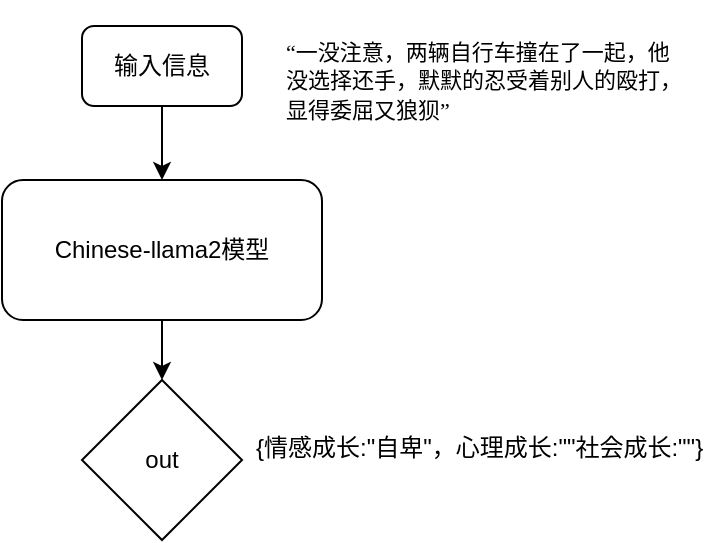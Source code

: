 <mxfile version="24.4.4" type="github">
  <diagram name="第 1 页" id="l0GM3ubODpSvcWgnpvx4">
    <mxGraphModel dx="1050" dy="493" grid="1" gridSize="10" guides="1" tooltips="1" connect="1" arrows="1" fold="1" page="1" pageScale="1" pageWidth="827" pageHeight="1169" math="0" shadow="0">
      <root>
        <mxCell id="0" />
        <mxCell id="1" parent="0" />
        <mxCell id="x-i82kJ57RAzi7ihHAsF-1" value="输入信息" style="rounded=1;whiteSpace=wrap;html=1;fontSize=12;glass=0;strokeWidth=1;shadow=0;" vertex="1" parent="1">
          <mxGeometry x="330" y="13" width="80" height="40" as="geometry" />
        </mxCell>
        <mxCell id="x-i82kJ57RAzi7ihHAsF-2" value="Chinese-llama2模型" style="rounded=1;whiteSpace=wrap;html=1;fontSize=12;glass=0;strokeWidth=1;shadow=0;" vertex="1" parent="1">
          <mxGeometry x="290" y="90" width="160" height="70" as="geometry" />
        </mxCell>
        <mxCell id="x-i82kJ57RAzi7ihHAsF-3" value="" style="endArrow=classic;html=1;rounded=0;exitX=0.5;exitY=1;exitDx=0;exitDy=0;" edge="1" parent="1" source="x-i82kJ57RAzi7ihHAsF-1" target="x-i82kJ57RAzi7ihHAsF-2">
          <mxGeometry width="50" height="50" relative="1" as="geometry">
            <mxPoint x="390" y="280" as="sourcePoint" />
            <mxPoint x="440" y="230" as="targetPoint" />
          </mxGeometry>
        </mxCell>
        <mxCell id="x-i82kJ57RAzi7ihHAsF-4" value="&lt;p class=&quot;MsoNormal&quot;&gt;&lt;font style=&quot;font-size: 11px;&quot;&gt;&lt;span style=&quot;font-family: 宋体;&quot;&gt;&lt;font style=&quot;&quot; face=&quot;宋体&quot;&gt;“&lt;/font&gt;&lt;/span&gt;&lt;span style=&quot;font-family: 宋体;&quot;&gt;&lt;font face=&quot;宋体&quot;&gt;一没注意，两辆自行车撞在了一起，他没选择还手，默默的忍受着别人的殴打，显得委屈又狼狈&lt;/font&gt;&lt;/span&gt;&lt;span style=&quot;font-family: 宋体;&quot;&gt;&lt;font style=&quot;&quot; face=&quot;宋体&quot;&gt;”&lt;/font&gt;&lt;/span&gt;&lt;/font&gt;&lt;/p&gt;" style="text;whiteSpace=wrap;html=1;" vertex="1" parent="1">
          <mxGeometry x="430" width="200" height="80" as="geometry" />
        </mxCell>
        <mxCell id="x-i82kJ57RAzi7ihHAsF-5" value="{情感成长:&quot;自卑&quot;，心理成长:&quot;&quot;社会成长:&quot;&quot;}" style="text;whiteSpace=wrap;fontFamily=Helvetica;" vertex="1" parent="1">
          <mxGeometry x="415" y="210" width="230" height="40" as="geometry" />
        </mxCell>
        <mxCell id="x-i82kJ57RAzi7ihHAsF-6" value="out" style="rhombus;whiteSpace=wrap;html=1;" vertex="1" parent="1">
          <mxGeometry x="330" y="190" width="80" height="80" as="geometry" />
        </mxCell>
        <mxCell id="x-i82kJ57RAzi7ihHAsF-7" value="" style="endArrow=classic;html=1;rounded=0;exitX=0.5;exitY=1;exitDx=0;exitDy=0;" edge="1" parent="1" source="x-i82kJ57RAzi7ihHAsF-2" target="x-i82kJ57RAzi7ihHAsF-6">
          <mxGeometry width="50" height="50" relative="1" as="geometry">
            <mxPoint x="450" y="280" as="sourcePoint" />
            <mxPoint x="500" y="230" as="targetPoint" />
          </mxGeometry>
        </mxCell>
      </root>
    </mxGraphModel>
  </diagram>
</mxfile>
